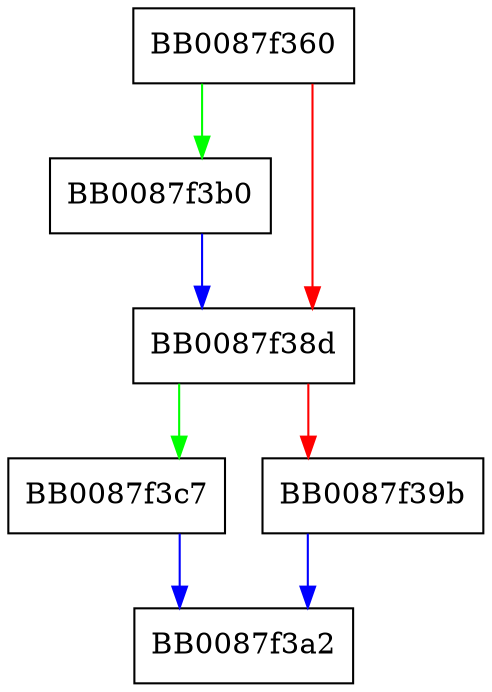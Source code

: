 digraph _IO_file_seekoff_maybe_mmap {
  node [shape="box"];
  graph [splines=ortho];
  BB0087f360 -> BB0087f3b0 [color="green"];
  BB0087f360 -> BB0087f38d [color="red"];
  BB0087f38d -> BB0087f3c7 [color="green"];
  BB0087f38d -> BB0087f39b [color="red"];
  BB0087f39b -> BB0087f3a2 [color="blue"];
  BB0087f3b0 -> BB0087f38d [color="blue"];
  BB0087f3c7 -> BB0087f3a2 [color="blue"];
}